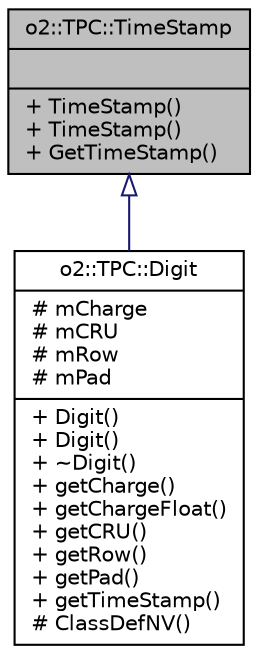 digraph "o2::TPC::TimeStamp"
{
 // INTERACTIVE_SVG=YES
  bgcolor="transparent";
  edge [fontname="Helvetica",fontsize="10",labelfontname="Helvetica",labelfontsize="10"];
  node [fontname="Helvetica",fontsize="10",shape=record];
  Node1 [label="{o2::TPC::TimeStamp\n||+ TimeStamp()\l+ TimeStamp()\l+ GetTimeStamp()\l}",height=0.2,width=0.4,color="black", fillcolor="grey75", style="filled" fontcolor="black"];
  Node1 -> Node2 [dir="back",color="midnightblue",fontsize="10",style="solid",arrowtail="onormal",fontname="Helvetica"];
  Node2 [label="{o2::TPC::Digit\n|# mCharge\l# mCRU\l# mRow\l# mPad\l|+ Digit()\l+ Digit()\l+ ~Digit()\l+ getCharge()\l+ getChargeFloat()\l+ getCRU()\l+ getRow()\l+ getPad()\l+ getTimeStamp()\l# ClassDefNV()\l}",height=0.2,width=0.4,color="black",URL="$dd/def/classo2_1_1TPC_1_1Digit.html"];
}
